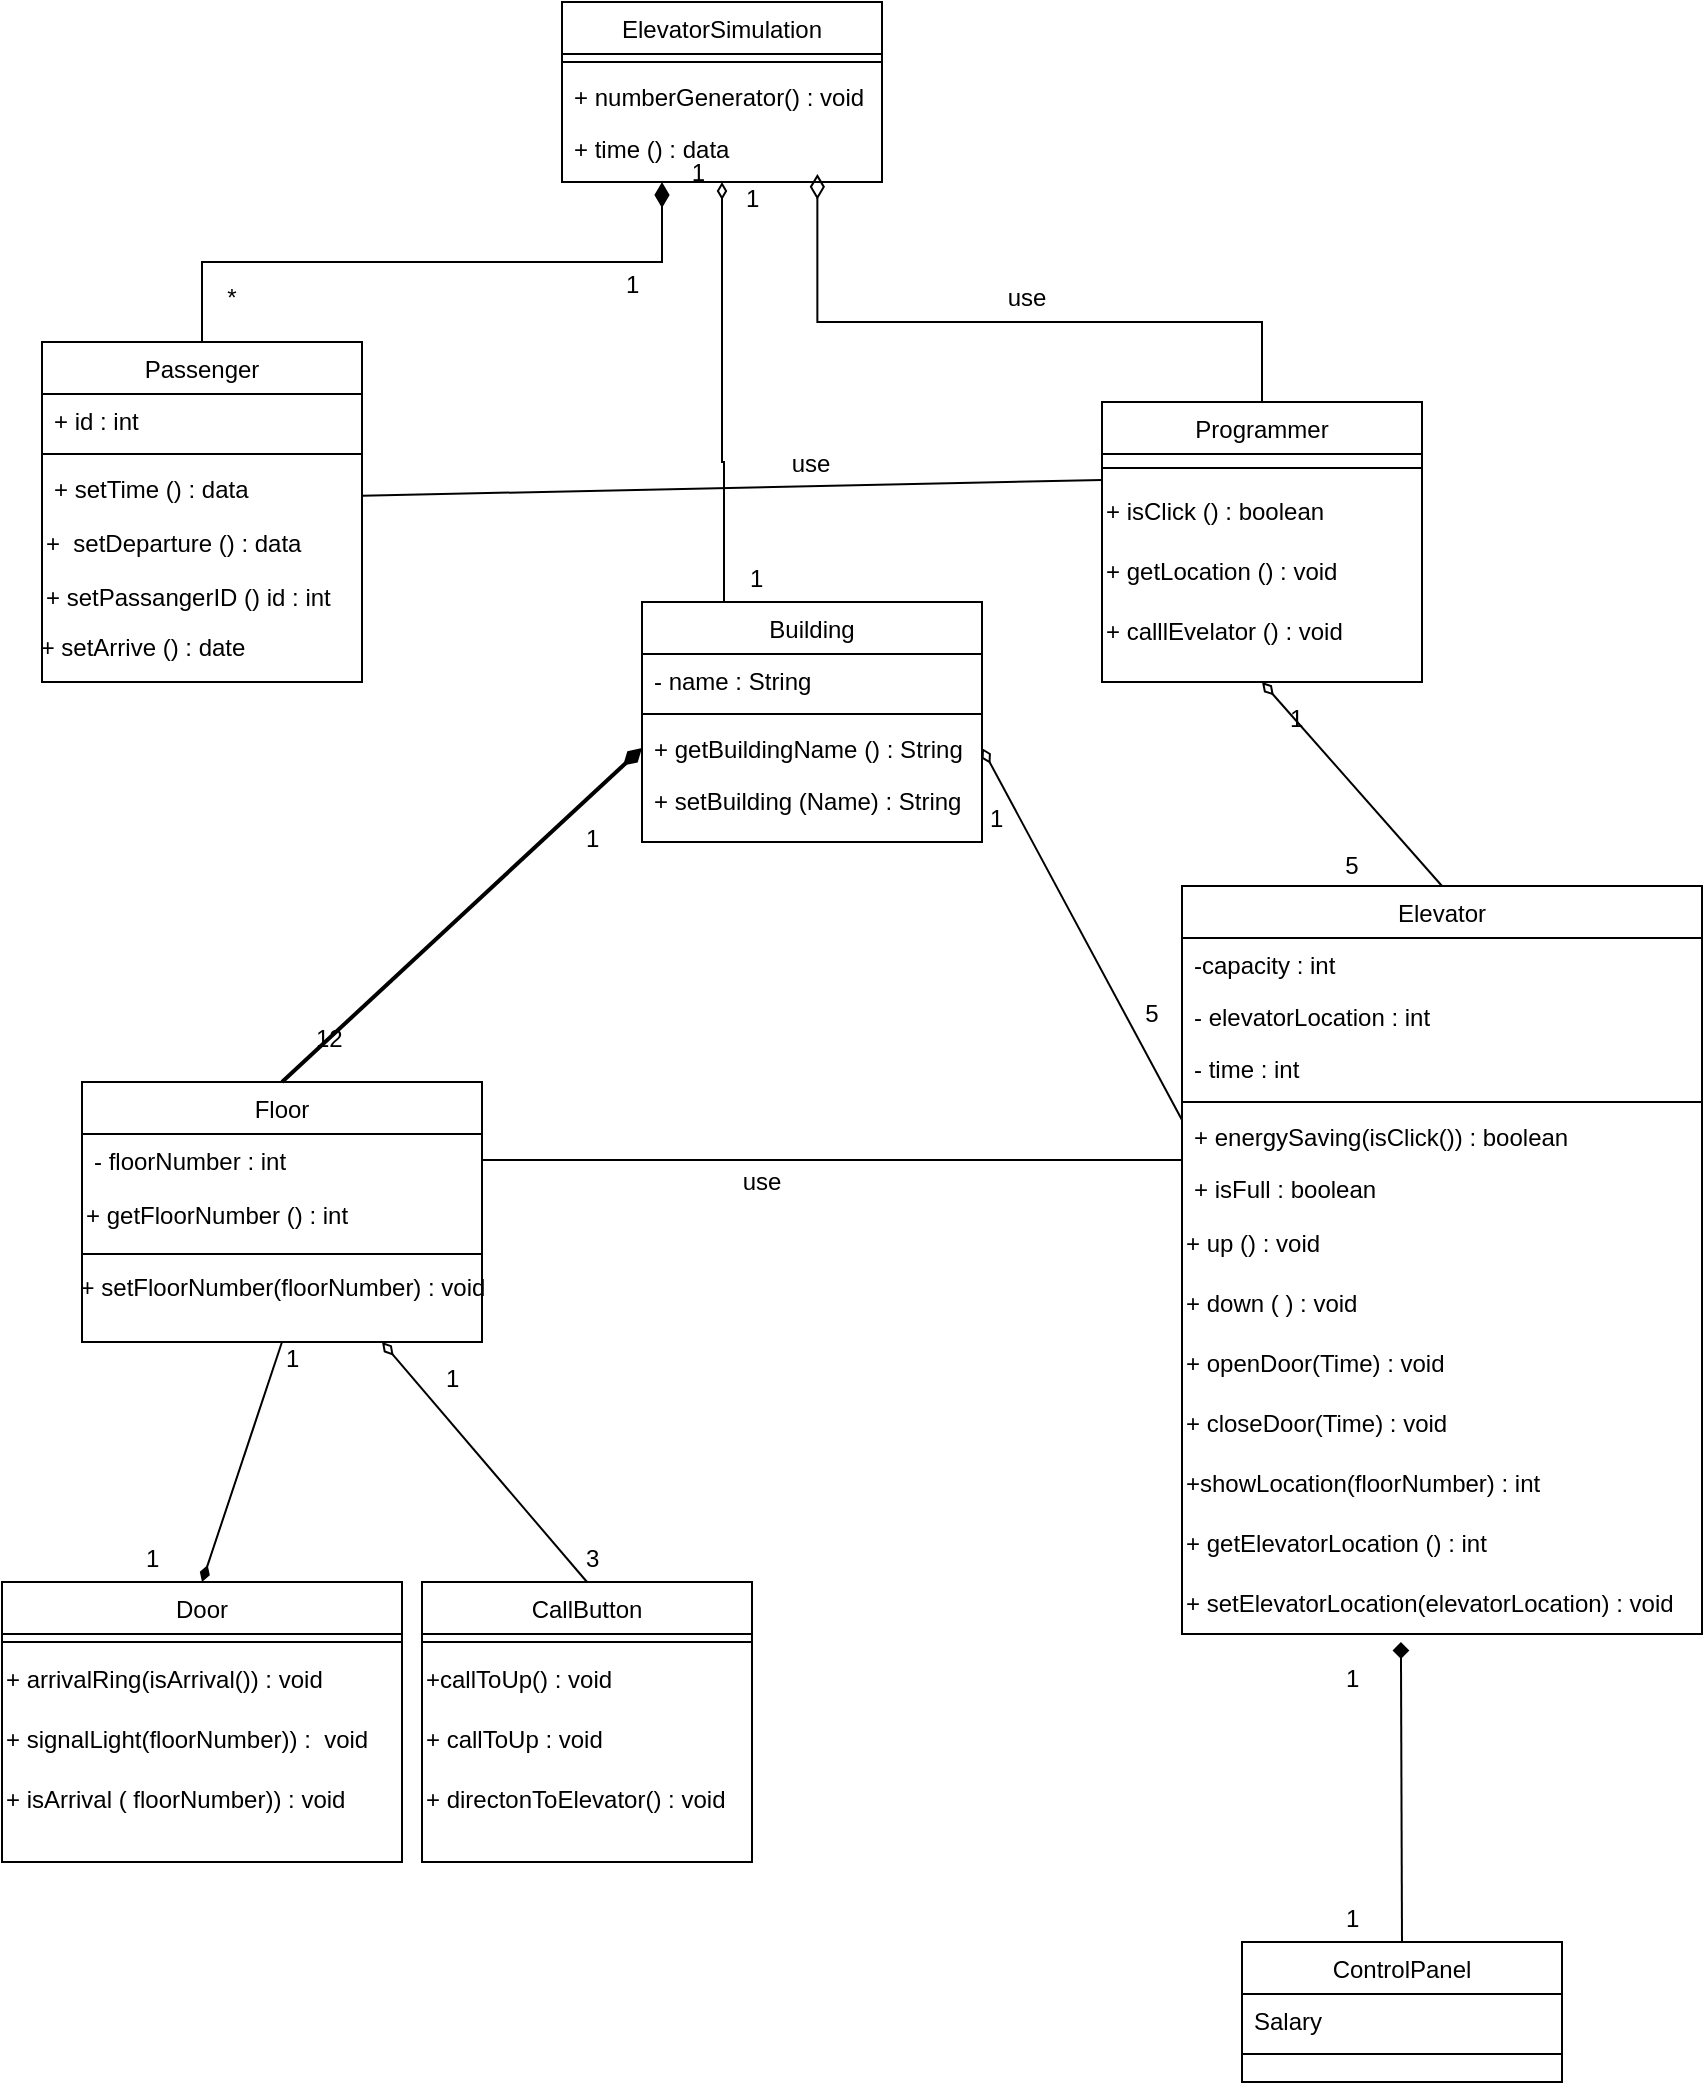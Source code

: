 <mxfile version="21.1.8" type="github">
  <diagram id="C5RBs43oDa-KdzZeNtuy" name="Page-1">
    <mxGraphModel dx="1235" dy="685" grid="1" gridSize="10" guides="1" tooltips="1" connect="1" arrows="1" fold="1" page="1" pageScale="1" pageWidth="827" pageHeight="1169" math="0" shadow="0">
      <root>
        <mxCell id="WIyWlLk6GJQsqaUBKTNV-0" />
        <mxCell id="WIyWlLk6GJQsqaUBKTNV-1" parent="WIyWlLk6GJQsqaUBKTNV-0" />
        <mxCell id="zkfFHV4jXpPFQw0GAbJ--0" value="ElevatorSimulation" style="swimlane;fontStyle=0;align=center;verticalAlign=top;childLayout=stackLayout;horizontal=1;startSize=26;horizontalStack=0;resizeParent=1;resizeLast=0;collapsible=1;marginBottom=0;rounded=0;shadow=0;strokeWidth=1;" parent="WIyWlLk6GJQsqaUBKTNV-1" vertex="1">
          <mxGeometry x="290" y="10" width="160" height="90" as="geometry">
            <mxRectangle x="230" y="140" width="160" height="26" as="alternateBounds" />
          </mxGeometry>
        </mxCell>
        <mxCell id="zkfFHV4jXpPFQw0GAbJ--4" value="" style="line;html=1;strokeWidth=1;align=left;verticalAlign=middle;spacingTop=-1;spacingLeft=3;spacingRight=3;rotatable=0;labelPosition=right;points=[];portConstraint=eastwest;" parent="zkfFHV4jXpPFQw0GAbJ--0" vertex="1">
          <mxGeometry y="26" width="160" height="8" as="geometry" />
        </mxCell>
        <mxCell id="zkfFHV4jXpPFQw0GAbJ--2" value="+ numberGenerator() : void" style="text;align=left;verticalAlign=top;spacingLeft=4;spacingRight=4;overflow=hidden;rotatable=0;points=[[0,0.5],[1,0.5]];portConstraint=eastwest;rounded=0;shadow=0;html=0;" parent="zkfFHV4jXpPFQw0GAbJ--0" vertex="1">
          <mxGeometry y="34" width="160" height="26" as="geometry" />
        </mxCell>
        <mxCell id="zkfFHV4jXpPFQw0GAbJ--1" value="+ time () : data" style="text;align=left;verticalAlign=top;spacingLeft=4;spacingRight=4;overflow=hidden;rotatable=0;points=[[0,0.5],[1,0.5]];portConstraint=eastwest;" parent="zkfFHV4jXpPFQw0GAbJ--0" vertex="1">
          <mxGeometry y="60" width="160" height="26" as="geometry" />
        </mxCell>
        <mxCell id="zkfFHV4jXpPFQw0GAbJ--6" value="Passenger" style="swimlane;fontStyle=0;align=center;verticalAlign=top;childLayout=stackLayout;horizontal=1;startSize=26;horizontalStack=0;resizeParent=1;resizeLast=0;collapsible=1;marginBottom=0;rounded=0;shadow=0;strokeWidth=1;" parent="WIyWlLk6GJQsqaUBKTNV-1" vertex="1">
          <mxGeometry x="30" y="180" width="160" height="170" as="geometry">
            <mxRectangle x="130" y="380" width="160" height="26" as="alternateBounds" />
          </mxGeometry>
        </mxCell>
        <mxCell id="zkfFHV4jXpPFQw0GAbJ--7" value="+ id : int" style="text;align=left;verticalAlign=top;spacingLeft=4;spacingRight=4;overflow=hidden;rotatable=0;points=[[0,0.5],[1,0.5]];portConstraint=eastwest;" parent="zkfFHV4jXpPFQw0GAbJ--6" vertex="1">
          <mxGeometry y="26" width="160" height="26" as="geometry" />
        </mxCell>
        <mxCell id="zkfFHV4jXpPFQw0GAbJ--9" value="" style="line;html=1;strokeWidth=1;align=left;verticalAlign=middle;spacingTop=-1;spacingLeft=3;spacingRight=3;rotatable=0;labelPosition=right;points=[];portConstraint=eastwest;" parent="zkfFHV4jXpPFQw0GAbJ--6" vertex="1">
          <mxGeometry y="52" width="160" height="8" as="geometry" />
        </mxCell>
        <mxCell id="zkfFHV4jXpPFQw0GAbJ--11" value="+ setTime () : data" style="text;align=left;verticalAlign=top;spacingLeft=4;spacingRight=4;overflow=hidden;rotatable=0;points=[[0,0.5],[1,0.5]];portConstraint=eastwest;" parent="zkfFHV4jXpPFQw0GAbJ--6" vertex="1">
          <mxGeometry y="60" width="160" height="26" as="geometry" />
        </mxCell>
        <mxCell id="lIHuGfBvszaBVtVBHhQ9-46" value="+&amp;nbsp; setDeparture () : data" style="text;html=1;align=left;verticalAlign=middle;resizable=0;points=[];autosize=1;strokeColor=none;fillColor=none;" vertex="1" parent="zkfFHV4jXpPFQw0GAbJ--6">
          <mxGeometry y="86" width="160" height="30" as="geometry" />
        </mxCell>
        <mxCell id="lIHuGfBvszaBVtVBHhQ9-48" value="+ setPassangerID () id : int" style="text;html=1;strokeColor=none;fillColor=none;align=left;verticalAlign=middle;whiteSpace=wrap;rounded=0;" vertex="1" parent="zkfFHV4jXpPFQw0GAbJ--6">
          <mxGeometry y="116" width="160" height="24" as="geometry" />
        </mxCell>
        <mxCell id="zkfFHV4jXpPFQw0GAbJ--12" value="" style="endArrow=diamondThin;endSize=10;endFill=1;shadow=0;strokeWidth=1;rounded=0;edgeStyle=elbowEdgeStyle;elbow=vertical;" parent="WIyWlLk6GJQsqaUBKTNV-1" source="zkfFHV4jXpPFQw0GAbJ--6" edge="1">
          <mxGeometry width="160" relative="1" as="geometry">
            <mxPoint x="200" y="203" as="sourcePoint" />
            <mxPoint x="340" y="100" as="targetPoint" />
          </mxGeometry>
        </mxCell>
        <mxCell id="zkfFHV4jXpPFQw0GAbJ--13" value="Programmer" style="swimlane;fontStyle=0;align=center;verticalAlign=top;childLayout=stackLayout;horizontal=1;startSize=26;horizontalStack=0;resizeParent=1;resizeLast=0;collapsible=1;marginBottom=0;rounded=0;shadow=0;strokeWidth=1;" parent="WIyWlLk6GJQsqaUBKTNV-1" vertex="1">
          <mxGeometry x="560" y="210" width="160" height="140" as="geometry">
            <mxRectangle x="340" y="380" width="170" height="26" as="alternateBounds" />
          </mxGeometry>
        </mxCell>
        <mxCell id="zkfFHV4jXpPFQw0GAbJ--15" value="" style="line;html=1;strokeWidth=1;align=left;verticalAlign=middle;spacingTop=-1;spacingLeft=3;spacingRight=3;rotatable=0;labelPosition=right;points=[];portConstraint=eastwest;" parent="zkfFHV4jXpPFQw0GAbJ--13" vertex="1">
          <mxGeometry y="26" width="160" height="14" as="geometry" />
        </mxCell>
        <mxCell id="lIHuGfBvszaBVtVBHhQ9-52" value="+ isClick () : boolean" style="text;html=1;align=left;verticalAlign=middle;resizable=0;points=[];autosize=1;strokeColor=none;fillColor=none;" vertex="1" parent="zkfFHV4jXpPFQw0GAbJ--13">
          <mxGeometry y="40" width="160" height="30" as="geometry" />
        </mxCell>
        <mxCell id="lIHuGfBvszaBVtVBHhQ9-54" value="+ getLocation () : void" style="text;html=1;align=left;verticalAlign=middle;resizable=0;points=[];autosize=1;strokeColor=none;fillColor=none;" vertex="1" parent="zkfFHV4jXpPFQw0GAbJ--13">
          <mxGeometry y="70" width="160" height="30" as="geometry" />
        </mxCell>
        <mxCell id="lIHuGfBvszaBVtVBHhQ9-55" value="+ calllEvelator () : void" style="text;html=1;align=left;verticalAlign=middle;resizable=0;points=[];autosize=1;strokeColor=none;fillColor=none;" vertex="1" parent="zkfFHV4jXpPFQw0GAbJ--13">
          <mxGeometry y="100" width="160" height="30" as="geometry" />
        </mxCell>
        <mxCell id="zkfFHV4jXpPFQw0GAbJ--16" value="" style="endArrow=diamondThin;endSize=10;endFill=0;shadow=0;strokeWidth=1;rounded=0;edgeStyle=elbowEdgeStyle;elbow=vertical;entryX=0.798;entryY=0.998;entryDx=0;entryDy=0;entryPerimeter=0;" parent="WIyWlLk6GJQsqaUBKTNV-1" source="zkfFHV4jXpPFQw0GAbJ--13" target="zkfFHV4jXpPFQw0GAbJ--1" edge="1">
          <mxGeometry width="160" relative="1" as="geometry">
            <mxPoint x="210" y="373" as="sourcePoint" />
            <mxPoint x="430" y="148" as="targetPoint" />
            <Array as="points">
              <mxPoint x="430" y="170" />
              <mxPoint x="630" y="90" />
            </Array>
          </mxGeometry>
        </mxCell>
        <mxCell id="zkfFHV4jXpPFQw0GAbJ--17" value="Building" style="swimlane;fontStyle=0;align=center;verticalAlign=top;childLayout=stackLayout;horizontal=1;startSize=26;horizontalStack=0;resizeParent=1;resizeLast=0;collapsible=1;marginBottom=0;rounded=0;shadow=0;strokeWidth=1;" parent="WIyWlLk6GJQsqaUBKTNV-1" vertex="1">
          <mxGeometry x="330" y="310" width="170" height="120" as="geometry">
            <mxRectangle x="550" y="140" width="160" height="26" as="alternateBounds" />
          </mxGeometry>
        </mxCell>
        <mxCell id="zkfFHV4jXpPFQw0GAbJ--18" value="- name : String" style="text;align=left;verticalAlign=top;spacingLeft=4;spacingRight=4;overflow=hidden;rotatable=0;points=[[0,0.5],[1,0.5]];portConstraint=eastwest;" parent="zkfFHV4jXpPFQw0GAbJ--17" vertex="1">
          <mxGeometry y="26" width="170" height="26" as="geometry" />
        </mxCell>
        <mxCell id="zkfFHV4jXpPFQw0GAbJ--23" value="" style="line;html=1;strokeWidth=1;align=left;verticalAlign=middle;spacingTop=-1;spacingLeft=3;spacingRight=3;rotatable=0;labelPosition=right;points=[];portConstraint=eastwest;" parent="zkfFHV4jXpPFQw0GAbJ--17" vertex="1">
          <mxGeometry y="52" width="170" height="8" as="geometry" />
        </mxCell>
        <mxCell id="zkfFHV4jXpPFQw0GAbJ--24" value="+ getBuildingName () : String" style="text;align=left;verticalAlign=top;spacingLeft=4;spacingRight=4;overflow=hidden;rotatable=0;points=[[0,0.5],[1,0.5]];portConstraint=eastwest;" parent="zkfFHV4jXpPFQw0GAbJ--17" vertex="1">
          <mxGeometry y="60" width="170" height="26" as="geometry" />
        </mxCell>
        <mxCell id="zkfFHV4jXpPFQw0GAbJ--25" value="+ setBuilding (Name) : String" style="text;align=left;verticalAlign=top;spacingLeft=4;spacingRight=4;overflow=hidden;rotatable=0;points=[[0,0.5],[1,0.5]];portConstraint=eastwest;" parent="zkfFHV4jXpPFQw0GAbJ--17" vertex="1">
          <mxGeometry y="86" width="170" height="26" as="geometry" />
        </mxCell>
        <mxCell id="zkfFHV4jXpPFQw0GAbJ--26" value="" style="endArrow=diamondThin;shadow=0;strokeWidth=1;rounded=0;endFill=0;edgeStyle=elbowEdgeStyle;elbow=vertical;entryX=0.5;entryY=1;entryDx=0;entryDy=0;" parent="WIyWlLk6GJQsqaUBKTNV-1" source="zkfFHV4jXpPFQw0GAbJ--17" target="zkfFHV4jXpPFQw0GAbJ--0" edge="1">
          <mxGeometry x="0.5" y="41" relative="1" as="geometry">
            <mxPoint x="380" y="192" as="sourcePoint" />
            <mxPoint x="370.8" y="149.794" as="targetPoint" />
            <mxPoint x="-40" y="32" as="offset" />
            <Array as="points">
              <mxPoint x="371" y="240" />
            </Array>
          </mxGeometry>
        </mxCell>
        <mxCell id="zkfFHV4jXpPFQw0GAbJ--27" value="1" style="resizable=0;align=left;verticalAlign=bottom;labelBackgroundColor=none;fontSize=12;" parent="zkfFHV4jXpPFQw0GAbJ--26" connectable="0" vertex="1">
          <mxGeometry x="-1" relative="1" as="geometry">
            <mxPoint x="-51" y="-150" as="offset" />
          </mxGeometry>
        </mxCell>
        <mxCell id="zkfFHV4jXpPFQw0GAbJ--28" value="1" style="resizable=0;align=right;verticalAlign=bottom;labelBackgroundColor=none;fontSize=12;" parent="zkfFHV4jXpPFQw0GAbJ--26" connectable="0" vertex="1">
          <mxGeometry x="1" relative="1" as="geometry">
            <mxPoint x="-7" y="4" as="offset" />
          </mxGeometry>
        </mxCell>
        <mxCell id="zkfFHV4jXpPFQw0GAbJ--29" value="use" style="text;html=1;resizable=0;points=[];;align=center;verticalAlign=middle;labelBackgroundColor=none;rounded=0;shadow=0;strokeWidth=1;fontSize=12;" parent="zkfFHV4jXpPFQw0GAbJ--26" vertex="1" connectable="0">
          <mxGeometry x="0.5" y="49" relative="1" as="geometry">
            <mxPoint x="93" y="88" as="offset" />
          </mxGeometry>
        </mxCell>
        <mxCell id="lIHuGfBvszaBVtVBHhQ9-0" value="Floor" style="swimlane;fontStyle=0;align=center;verticalAlign=top;childLayout=stackLayout;horizontal=1;startSize=26;horizontalStack=0;resizeParent=1;resizeLast=0;collapsible=1;marginBottom=0;rounded=0;shadow=0;strokeWidth=1;" vertex="1" parent="WIyWlLk6GJQsqaUBKTNV-1">
          <mxGeometry x="50" y="550" width="200" height="130" as="geometry">
            <mxRectangle x="340" y="380" width="170" height="26" as="alternateBounds" />
          </mxGeometry>
        </mxCell>
        <mxCell id="lIHuGfBvszaBVtVBHhQ9-1" value="- floorNumber : int" style="text;align=left;verticalAlign=top;spacingLeft=4;spacingRight=4;overflow=hidden;rotatable=0;points=[[0,0.5],[1,0.5]];portConstraint=eastwest;" vertex="1" parent="lIHuGfBvszaBVtVBHhQ9-0">
          <mxGeometry y="26" width="200" height="26" as="geometry" />
        </mxCell>
        <mxCell id="lIHuGfBvszaBVtVBHhQ9-56" value="+ getFloorNumber () : int" style="text;html=1;align=left;verticalAlign=middle;resizable=0;points=[];autosize=1;strokeColor=none;fillColor=none;" vertex="1" parent="lIHuGfBvszaBVtVBHhQ9-0">
          <mxGeometry y="52" width="200" height="30" as="geometry" />
        </mxCell>
        <mxCell id="lIHuGfBvszaBVtVBHhQ9-2" value="" style="line;html=1;strokeWidth=1;align=left;verticalAlign=middle;spacingTop=-1;spacingLeft=3;spacingRight=3;rotatable=0;labelPosition=right;points=[];portConstraint=eastwest;" vertex="1" parent="lIHuGfBvszaBVtVBHhQ9-0">
          <mxGeometry y="82" width="200" height="8" as="geometry" />
        </mxCell>
        <mxCell id="lIHuGfBvszaBVtVBHhQ9-3" value="CallButton" style="swimlane;fontStyle=0;align=center;verticalAlign=top;childLayout=stackLayout;horizontal=1;startSize=26;horizontalStack=0;resizeParent=1;resizeLast=0;collapsible=1;marginBottom=0;rounded=0;shadow=0;strokeWidth=1;" vertex="1" parent="WIyWlLk6GJQsqaUBKTNV-1">
          <mxGeometry x="220" y="800" width="165" height="140" as="geometry">
            <mxRectangle x="340" y="380" width="170" height="26" as="alternateBounds" />
          </mxGeometry>
        </mxCell>
        <mxCell id="lIHuGfBvszaBVtVBHhQ9-5" value="" style="line;html=1;strokeWidth=1;align=left;verticalAlign=middle;spacingTop=-1;spacingLeft=3;spacingRight=3;rotatable=0;labelPosition=right;points=[];portConstraint=eastwest;" vertex="1" parent="lIHuGfBvszaBVtVBHhQ9-3">
          <mxGeometry y="26" width="165" height="8" as="geometry" />
        </mxCell>
        <mxCell id="lIHuGfBvszaBVtVBHhQ9-61" value="+callToUp() : void" style="text;html=1;align=left;verticalAlign=middle;resizable=0;points=[];autosize=1;strokeColor=none;fillColor=none;" vertex="1" parent="lIHuGfBvszaBVtVBHhQ9-3">
          <mxGeometry y="34" width="165" height="30" as="geometry" />
        </mxCell>
        <mxCell id="lIHuGfBvszaBVtVBHhQ9-62" value="+ callToUp : void" style="text;html=1;align=left;verticalAlign=middle;resizable=0;points=[];autosize=1;strokeColor=none;fillColor=none;" vertex="1" parent="lIHuGfBvszaBVtVBHhQ9-3">
          <mxGeometry y="64" width="165" height="30" as="geometry" />
        </mxCell>
        <mxCell id="lIHuGfBvszaBVtVBHhQ9-63" value="+ directonToElevator() : void" style="text;html=1;align=left;verticalAlign=middle;resizable=0;points=[];autosize=1;strokeColor=none;fillColor=none;" vertex="1" parent="lIHuGfBvszaBVtVBHhQ9-3">
          <mxGeometry y="94" width="165" height="30" as="geometry" />
        </mxCell>
        <mxCell id="lIHuGfBvszaBVtVBHhQ9-6" value="Door" style="swimlane;fontStyle=0;align=center;verticalAlign=top;childLayout=stackLayout;horizontal=1;startSize=26;horizontalStack=0;resizeParent=1;resizeLast=0;collapsible=1;marginBottom=0;rounded=0;shadow=0;strokeWidth=1;" vertex="1" parent="WIyWlLk6GJQsqaUBKTNV-1">
          <mxGeometry x="10" y="800" width="200" height="140" as="geometry">
            <mxRectangle x="340" y="380" width="170" height="26" as="alternateBounds" />
          </mxGeometry>
        </mxCell>
        <mxCell id="lIHuGfBvszaBVtVBHhQ9-8" value="" style="line;html=1;strokeWidth=1;align=left;verticalAlign=middle;spacingTop=-1;spacingLeft=3;spacingRight=3;rotatable=0;labelPosition=right;points=[];portConstraint=eastwest;" vertex="1" parent="lIHuGfBvszaBVtVBHhQ9-6">
          <mxGeometry y="26" width="200" height="8" as="geometry" />
        </mxCell>
        <mxCell id="lIHuGfBvszaBVtVBHhQ9-58" value="+ arrivalRing(isArrival()) : void" style="text;html=1;align=left;verticalAlign=middle;resizable=0;points=[];autosize=1;strokeColor=none;fillColor=none;" vertex="1" parent="lIHuGfBvszaBVtVBHhQ9-6">
          <mxGeometry y="34" width="200" height="30" as="geometry" />
        </mxCell>
        <mxCell id="lIHuGfBvszaBVtVBHhQ9-59" value="+ signalLight(floorNumber)) :&amp;nbsp; void" style="text;html=1;align=left;verticalAlign=middle;resizable=0;points=[];autosize=1;strokeColor=none;fillColor=none;" vertex="1" parent="lIHuGfBvszaBVtVBHhQ9-6">
          <mxGeometry y="64" width="200" height="30" as="geometry" />
        </mxCell>
        <mxCell id="lIHuGfBvszaBVtVBHhQ9-60" value="+ isArrival ( floorNumber)) : void" style="text;html=1;align=left;verticalAlign=middle;resizable=0;points=[];autosize=1;strokeColor=none;fillColor=none;" vertex="1" parent="lIHuGfBvszaBVtVBHhQ9-6">
          <mxGeometry y="94" width="200" height="30" as="geometry" />
        </mxCell>
        <mxCell id="lIHuGfBvszaBVtVBHhQ9-9" value="" style="endArrow=diamondThin;html=1;rounded=0;entryX=0;entryY=0.5;entryDx=0;entryDy=0;endFill=1;strokeWidth=2;endSize=7;exitX=0.5;exitY=0;exitDx=0;exitDy=0;" edge="1" parent="WIyWlLk6GJQsqaUBKTNV-1" source="lIHuGfBvszaBVtVBHhQ9-0" target="zkfFHV4jXpPFQw0GAbJ--24">
          <mxGeometry width="50" height="50" relative="1" as="geometry">
            <mxPoint x="190" y="456" as="sourcePoint" />
            <mxPoint x="330" y="427" as="targetPoint" />
            <Array as="points" />
          </mxGeometry>
        </mxCell>
        <mxCell id="lIHuGfBvszaBVtVBHhQ9-10" value="" style="endArrow=diamondThin;html=1;rounded=0;entryX=0.5;entryY=0;entryDx=0;entryDy=0;exitX=0.5;exitY=1;exitDx=0;exitDy=0;endFill=1;" edge="1" parent="WIyWlLk6GJQsqaUBKTNV-1" source="lIHuGfBvszaBVtVBHhQ9-0" target="lIHuGfBvszaBVtVBHhQ9-6">
          <mxGeometry width="50" height="50" relative="1" as="geometry">
            <mxPoint x="370" y="530" as="sourcePoint" />
            <mxPoint x="420" y="480" as="targetPoint" />
          </mxGeometry>
        </mxCell>
        <mxCell id="lIHuGfBvszaBVtVBHhQ9-11" value="" style="endArrow=diamondThin;html=1;rounded=0;exitX=0.5;exitY=0;exitDx=0;exitDy=0;entryX=0.75;entryY=1;entryDx=0;entryDy=0;endFill=0;" edge="1" parent="WIyWlLk6GJQsqaUBKTNV-1" source="lIHuGfBvszaBVtVBHhQ9-3" target="lIHuGfBvszaBVtVBHhQ9-0">
          <mxGeometry width="50" height="50" relative="1" as="geometry">
            <mxPoint x="370" y="530" as="sourcePoint" />
            <mxPoint x="420" y="480" as="targetPoint" />
          </mxGeometry>
        </mxCell>
        <mxCell id="lIHuGfBvszaBVtVBHhQ9-12" value="Elevator" style="swimlane;fontStyle=0;align=center;verticalAlign=top;childLayout=stackLayout;horizontal=1;startSize=26;horizontalStack=0;resizeParent=1;resizeLast=0;collapsible=1;marginBottom=0;rounded=0;shadow=0;strokeWidth=1;" vertex="1" parent="WIyWlLk6GJQsqaUBKTNV-1">
          <mxGeometry x="600" y="452" width="260" height="374" as="geometry">
            <mxRectangle x="550" y="140" width="160" height="26" as="alternateBounds" />
          </mxGeometry>
        </mxCell>
        <mxCell id="lIHuGfBvszaBVtVBHhQ9-13" value="-capacity : int" style="text;align=left;verticalAlign=top;spacingLeft=4;spacingRight=4;overflow=hidden;rotatable=0;points=[[0,0.5],[1,0.5]];portConstraint=eastwest;" vertex="1" parent="lIHuGfBvszaBVtVBHhQ9-12">
          <mxGeometry y="26" width="260" height="26" as="geometry" />
        </mxCell>
        <mxCell id="lIHuGfBvszaBVtVBHhQ9-14" value="- elevatorLocation : int" style="text;align=left;verticalAlign=top;spacingLeft=4;spacingRight=4;overflow=hidden;rotatable=0;points=[[0,0.5],[1,0.5]];portConstraint=eastwest;rounded=0;shadow=0;html=0;" vertex="1" parent="lIHuGfBvszaBVtVBHhQ9-12">
          <mxGeometry y="52" width="260" height="26" as="geometry" />
        </mxCell>
        <mxCell id="lIHuGfBvszaBVtVBHhQ9-15" value="- time : int" style="text;align=left;verticalAlign=top;spacingLeft=4;spacingRight=4;overflow=hidden;rotatable=0;points=[[0,0.5],[1,0.5]];portConstraint=eastwest;rounded=0;shadow=0;html=0;" vertex="1" parent="lIHuGfBvszaBVtVBHhQ9-12">
          <mxGeometry y="78" width="260" height="26" as="geometry" />
        </mxCell>
        <mxCell id="lIHuGfBvszaBVtVBHhQ9-18" value="" style="line;html=1;strokeWidth=1;align=left;verticalAlign=middle;spacingTop=-1;spacingLeft=3;spacingRight=3;rotatable=0;labelPosition=right;points=[];portConstraint=eastwest;" vertex="1" parent="lIHuGfBvszaBVtVBHhQ9-12">
          <mxGeometry y="104" width="260" height="8" as="geometry" />
        </mxCell>
        <mxCell id="lIHuGfBvszaBVtVBHhQ9-19" value="+ energySaving(isClick()) : boolean" style="text;align=left;verticalAlign=top;spacingLeft=4;spacingRight=4;overflow=hidden;rotatable=0;points=[[0,0.5],[1,0.5]];portConstraint=eastwest;" vertex="1" parent="lIHuGfBvszaBVtVBHhQ9-12">
          <mxGeometry y="112" width="260" height="26" as="geometry" />
        </mxCell>
        <mxCell id="lIHuGfBvszaBVtVBHhQ9-20" value="+ isFull : boolean" style="text;align=left;verticalAlign=top;spacingLeft=4;spacingRight=4;overflow=hidden;rotatable=0;points=[[0,0.5],[1,0.5]];portConstraint=eastwest;" vertex="1" parent="lIHuGfBvszaBVtVBHhQ9-12">
          <mxGeometry y="138" width="260" height="26" as="geometry" />
        </mxCell>
        <mxCell id="lIHuGfBvszaBVtVBHhQ9-66" value="+ up () : void" style="text;html=1;align=left;verticalAlign=middle;resizable=0;points=[];autosize=1;strokeColor=none;fillColor=none;" vertex="1" parent="lIHuGfBvszaBVtVBHhQ9-12">
          <mxGeometry y="164" width="260" height="30" as="geometry" />
        </mxCell>
        <mxCell id="lIHuGfBvszaBVtVBHhQ9-67" value="+ down ( ) : void" style="text;html=1;align=left;verticalAlign=middle;resizable=0;points=[];autosize=1;strokeColor=none;fillColor=none;" vertex="1" parent="lIHuGfBvszaBVtVBHhQ9-12">
          <mxGeometry y="194" width="260" height="30" as="geometry" />
        </mxCell>
        <mxCell id="lIHuGfBvszaBVtVBHhQ9-68" value="+ openDoor(Time) : void" style="text;html=1;align=left;verticalAlign=middle;resizable=0;points=[];autosize=1;strokeColor=none;fillColor=none;" vertex="1" parent="lIHuGfBvszaBVtVBHhQ9-12">
          <mxGeometry y="224" width="260" height="30" as="geometry" />
        </mxCell>
        <mxCell id="lIHuGfBvszaBVtVBHhQ9-69" value="+ closeDoor(Time) : void" style="text;html=1;align=left;verticalAlign=middle;resizable=0;points=[];autosize=1;strokeColor=none;fillColor=none;" vertex="1" parent="lIHuGfBvszaBVtVBHhQ9-12">
          <mxGeometry y="254" width="260" height="30" as="geometry" />
        </mxCell>
        <mxCell id="lIHuGfBvszaBVtVBHhQ9-70" value="+showLocation(floorNumber) : int" style="text;html=1;align=left;verticalAlign=middle;resizable=0;points=[];autosize=1;strokeColor=none;fillColor=none;" vertex="1" parent="lIHuGfBvszaBVtVBHhQ9-12">
          <mxGeometry y="284" width="260" height="30" as="geometry" />
        </mxCell>
        <mxCell id="lIHuGfBvszaBVtVBHhQ9-71" value="+ getElevatorLocation () : int" style="text;html=1;align=left;verticalAlign=middle;resizable=0;points=[];autosize=1;strokeColor=none;fillColor=none;" vertex="1" parent="lIHuGfBvszaBVtVBHhQ9-12">
          <mxGeometry y="314" width="260" height="30" as="geometry" />
        </mxCell>
        <mxCell id="lIHuGfBvszaBVtVBHhQ9-72" value="+ setElevatorLocation(elevatorLocation) : void" style="text;html=1;align=left;verticalAlign=middle;resizable=0;points=[];autosize=1;strokeColor=none;fillColor=none;" vertex="1" parent="lIHuGfBvszaBVtVBHhQ9-12">
          <mxGeometry y="344" width="260" height="30" as="geometry" />
        </mxCell>
        <mxCell id="lIHuGfBvszaBVtVBHhQ9-21" value="ControlPanel" style="swimlane;fontStyle=0;align=center;verticalAlign=top;childLayout=stackLayout;horizontal=1;startSize=26;horizontalStack=0;resizeParent=1;resizeLast=0;collapsible=1;marginBottom=0;rounded=0;shadow=0;strokeWidth=1;" vertex="1" parent="WIyWlLk6GJQsqaUBKTNV-1">
          <mxGeometry x="630" y="980" width="160" height="70" as="geometry">
            <mxRectangle x="340" y="380" width="170" height="26" as="alternateBounds" />
          </mxGeometry>
        </mxCell>
        <mxCell id="lIHuGfBvszaBVtVBHhQ9-22" value="Salary" style="text;align=left;verticalAlign=top;spacingLeft=4;spacingRight=4;overflow=hidden;rotatable=0;points=[[0,0.5],[1,0.5]];portConstraint=eastwest;" vertex="1" parent="lIHuGfBvszaBVtVBHhQ9-21">
          <mxGeometry y="26" width="160" height="26" as="geometry" />
        </mxCell>
        <mxCell id="lIHuGfBvszaBVtVBHhQ9-23" value="" style="line;html=1;strokeWidth=1;align=left;verticalAlign=middle;spacingTop=-1;spacingLeft=3;spacingRight=3;rotatable=0;labelPosition=right;points=[];portConstraint=eastwest;" vertex="1" parent="lIHuGfBvszaBVtVBHhQ9-21">
          <mxGeometry y="52" width="160" height="8" as="geometry" />
        </mxCell>
        <mxCell id="lIHuGfBvszaBVtVBHhQ9-24" value="" style="endArrow=none;html=1;rounded=0;entryX=0;entryY=0.962;entryDx=0;entryDy=0;exitX=1;exitY=0.5;exitDx=0;exitDy=0;entryPerimeter=0;" edge="1" parent="WIyWlLk6GJQsqaUBKTNV-1" source="lIHuGfBvszaBVtVBHhQ9-1" target="lIHuGfBvszaBVtVBHhQ9-19">
          <mxGeometry width="50" height="50" relative="1" as="geometry">
            <mxPoint x="370" y="530" as="sourcePoint" />
            <mxPoint x="600" y="569.0" as="targetPoint" />
          </mxGeometry>
        </mxCell>
        <mxCell id="lIHuGfBvszaBVtVBHhQ9-25" value="" style="endArrow=diamond;html=1;rounded=0;exitX=0.5;exitY=0;exitDx=0;exitDy=0;endFill=1;entryX=0.421;entryY=1.135;entryDx=0;entryDy=0;entryPerimeter=0;" edge="1" parent="WIyWlLk6GJQsqaUBKTNV-1" source="lIHuGfBvszaBVtVBHhQ9-21" target="lIHuGfBvszaBVtVBHhQ9-72">
          <mxGeometry width="50" height="50" relative="1" as="geometry">
            <mxPoint x="370" y="530" as="sourcePoint" />
            <mxPoint x="680" y="880" as="targetPoint" />
          </mxGeometry>
        </mxCell>
        <mxCell id="lIHuGfBvszaBVtVBHhQ9-26" value="" style="endArrow=diamondThin;html=1;rounded=0;exitX=0;exitY=0.5;exitDx=0;exitDy=0;endFill=0;entryX=1;entryY=0.5;entryDx=0;entryDy=0;" edge="1" parent="WIyWlLk6GJQsqaUBKTNV-1" target="zkfFHV4jXpPFQw0GAbJ--24">
          <mxGeometry width="50" height="50" relative="1" as="geometry">
            <mxPoint x="600" y="569.0" as="sourcePoint" />
            <mxPoint x="493" y="414" as="targetPoint" />
          </mxGeometry>
        </mxCell>
        <mxCell id="lIHuGfBvszaBVtVBHhQ9-27" value="" style="endArrow=diamondThin;html=1;rounded=0;entryX=0.5;entryY=1;entryDx=0;entryDy=0;exitX=0.5;exitY=0;exitDx=0;exitDy=0;endFill=0;sourcePerimeterSpacing=2;" edge="1" parent="WIyWlLk6GJQsqaUBKTNV-1" source="lIHuGfBvszaBVtVBHhQ9-12" target="zkfFHV4jXpPFQw0GAbJ--13">
          <mxGeometry width="50" height="50" relative="1" as="geometry">
            <mxPoint x="370" y="530" as="sourcePoint" />
            <mxPoint x="420" y="480" as="targetPoint" />
          </mxGeometry>
        </mxCell>
        <mxCell id="lIHuGfBvszaBVtVBHhQ9-28" value="*" style="text;html=1;strokeColor=none;fillColor=none;align=center;verticalAlign=middle;whiteSpace=wrap;rounded=0;" vertex="1" parent="WIyWlLk6GJQsqaUBKTNV-1">
          <mxGeometry x="110" y="148" width="30" height="20" as="geometry" />
        </mxCell>
        <mxCell id="lIHuGfBvszaBVtVBHhQ9-29" value="" style="endArrow=none;html=1;rounded=0;entryX=0;entryY=0.5;entryDx=0;entryDy=0;exitX=1;exitY=0.957;exitDx=0;exitDy=0;exitPerimeter=0;" edge="1" parent="WIyWlLk6GJQsqaUBKTNV-1">
          <mxGeometry width="50" height="50" relative="1" as="geometry">
            <mxPoint x="190" y="256.882" as="sourcePoint" />
            <mxPoint x="560" y="249" as="targetPoint" />
          </mxGeometry>
        </mxCell>
        <mxCell id="lIHuGfBvszaBVtVBHhQ9-30" value="1" style="resizable=0;align=left;verticalAlign=bottom;labelBackgroundColor=none;fontSize=12;" connectable="0" vertex="1" parent="WIyWlLk6GJQsqaUBKTNV-1">
          <mxGeometry x="340" y="140" as="geometry">
            <mxPoint x="40" y="-23" as="offset" />
          </mxGeometry>
        </mxCell>
        <mxCell id="lIHuGfBvszaBVtVBHhQ9-31" value="1" style="resizable=0;align=left;verticalAlign=bottom;labelBackgroundColor=none;fontSize=12;" connectable="0" vertex="1" parent="WIyWlLk6GJQsqaUBKTNV-1">
          <mxGeometry x="350" y="210" as="geometry">
            <mxPoint x="32" y="97" as="offset" />
          </mxGeometry>
        </mxCell>
        <mxCell id="lIHuGfBvszaBVtVBHhQ9-32" value="use" style="text;html=1;resizable=0;points=[];;align=center;verticalAlign=middle;labelBackgroundColor=none;rounded=0;shadow=0;strokeWidth=1;fontSize=12;" vertex="1" connectable="0" parent="WIyWlLk6GJQsqaUBKTNV-1">
          <mxGeometry x="429.8" y="250.2" as="geometry">
            <mxPoint x="92" y="-92" as="offset" />
          </mxGeometry>
        </mxCell>
        <mxCell id="lIHuGfBvszaBVtVBHhQ9-33" value="1" style="resizable=0;align=left;verticalAlign=bottom;labelBackgroundColor=none;fontSize=12;" connectable="0" vertex="1" parent="WIyWlLk6GJQsqaUBKTNV-1">
          <mxGeometry x="470" y="330" as="geometry">
            <mxPoint x="32" y="97" as="offset" />
          </mxGeometry>
        </mxCell>
        <mxCell id="lIHuGfBvszaBVtVBHhQ9-34" value="1" style="resizable=0;align=left;verticalAlign=bottom;labelBackgroundColor=none;fontSize=12;" connectable="0" vertex="1" parent="WIyWlLk6GJQsqaUBKTNV-1">
          <mxGeometry x="620" y="280" as="geometry">
            <mxPoint x="32" y="97" as="offset" />
          </mxGeometry>
        </mxCell>
        <mxCell id="lIHuGfBvszaBVtVBHhQ9-35" value="5" style="text;html=1;strokeColor=none;fillColor=none;align=center;verticalAlign=middle;whiteSpace=wrap;rounded=0;" vertex="1" parent="WIyWlLk6GJQsqaUBKTNV-1">
          <mxGeometry x="670" y="432" width="30" height="20" as="geometry" />
        </mxCell>
        <mxCell id="lIHuGfBvszaBVtVBHhQ9-36" value="5" style="text;html=1;strokeColor=none;fillColor=none;align=center;verticalAlign=middle;whiteSpace=wrap;rounded=0;" vertex="1" parent="WIyWlLk6GJQsqaUBKTNV-1">
          <mxGeometry x="570" y="506" width="30" height="20" as="geometry" />
        </mxCell>
        <mxCell id="lIHuGfBvszaBVtVBHhQ9-37" value="1" style="resizable=0;align=left;verticalAlign=bottom;labelBackgroundColor=none;fontSize=12;" connectable="0" vertex="1" parent="WIyWlLk6GJQsqaUBKTNV-1">
          <mxGeometry x="640" y="1000" as="geometry">
            <mxPoint x="40" y="-23" as="offset" />
          </mxGeometry>
        </mxCell>
        <mxCell id="lIHuGfBvszaBVtVBHhQ9-38" value="1" style="resizable=0;align=left;verticalAlign=bottom;labelBackgroundColor=none;fontSize=12;" connectable="0" vertex="1" parent="WIyWlLk6GJQsqaUBKTNV-1">
          <mxGeometry x="640" y="880" as="geometry">
            <mxPoint x="40" y="-23" as="offset" />
          </mxGeometry>
        </mxCell>
        <mxCell id="lIHuGfBvszaBVtVBHhQ9-39" value="3" style="resizable=0;align=left;verticalAlign=bottom;labelBackgroundColor=none;fontSize=12;" connectable="0" vertex="1" parent="WIyWlLk6GJQsqaUBKTNV-1">
          <mxGeometry x="260" y="820" as="geometry">
            <mxPoint x="40" y="-23" as="offset" />
          </mxGeometry>
        </mxCell>
        <mxCell id="lIHuGfBvszaBVtVBHhQ9-40" value="1" style="resizable=0;align=left;verticalAlign=bottom;labelBackgroundColor=none;fontSize=12;" connectable="0" vertex="1" parent="WIyWlLk6GJQsqaUBKTNV-1">
          <mxGeometry x="190" y="730" as="geometry">
            <mxPoint x="40" y="-23" as="offset" />
          </mxGeometry>
        </mxCell>
        <mxCell id="lIHuGfBvszaBVtVBHhQ9-41" value="1" style="resizable=0;align=left;verticalAlign=bottom;labelBackgroundColor=none;fontSize=12;" connectable="0" vertex="1" parent="WIyWlLk6GJQsqaUBKTNV-1">
          <mxGeometry x="110" y="720" as="geometry">
            <mxPoint x="40" y="-23" as="offset" />
          </mxGeometry>
        </mxCell>
        <mxCell id="lIHuGfBvszaBVtVBHhQ9-42" value="1" style="resizable=0;align=left;verticalAlign=bottom;labelBackgroundColor=none;fontSize=12;" connectable="0" vertex="1" parent="WIyWlLk6GJQsqaUBKTNV-1">
          <mxGeometry x="40" y="820" as="geometry">
            <mxPoint x="40" y="-23" as="offset" />
          </mxGeometry>
        </mxCell>
        <mxCell id="lIHuGfBvszaBVtVBHhQ9-43" value="1" style="resizable=0;align=left;verticalAlign=bottom;labelBackgroundColor=none;fontSize=12;" connectable="0" vertex="1" parent="WIyWlLk6GJQsqaUBKTNV-1">
          <mxGeometry x="260" y="460" as="geometry">
            <mxPoint x="40" y="-23" as="offset" />
          </mxGeometry>
        </mxCell>
        <mxCell id="lIHuGfBvszaBVtVBHhQ9-44" value="12" style="resizable=0;align=left;verticalAlign=bottom;labelBackgroundColor=none;fontSize=12;" connectable="0" vertex="1" parent="WIyWlLk6GJQsqaUBKTNV-1">
          <mxGeometry x="125" y="560" as="geometry">
            <mxPoint x="40" y="-23" as="offset" />
          </mxGeometry>
        </mxCell>
        <mxCell id="lIHuGfBvszaBVtVBHhQ9-51" value="+ setArrive () : date" style="text;html=1;align=center;verticalAlign=middle;resizable=0;points=[];autosize=1;strokeColor=none;fillColor=none;" vertex="1" parent="WIyWlLk6GJQsqaUBKTNV-1">
          <mxGeometry x="20" y="318" width="120" height="30" as="geometry" />
        </mxCell>
        <mxCell id="lIHuGfBvszaBVtVBHhQ9-57" value="+ setFloorNumber(floorNumber) : void" style="text;html=1;align=center;verticalAlign=middle;resizable=0;points=[];autosize=1;strokeColor=none;fillColor=none;" vertex="1" parent="WIyWlLk6GJQsqaUBKTNV-1">
          <mxGeometry x="40" y="638" width="220" height="30" as="geometry" />
        </mxCell>
        <mxCell id="lIHuGfBvszaBVtVBHhQ9-64" value="use" style="text;html=1;strokeColor=none;fillColor=none;align=center;verticalAlign=middle;whiteSpace=wrap;rounded=0;" vertex="1" parent="WIyWlLk6GJQsqaUBKTNV-1">
          <mxGeometry x="360" y="585" width="60" height="30" as="geometry" />
        </mxCell>
      </root>
    </mxGraphModel>
  </diagram>
</mxfile>
